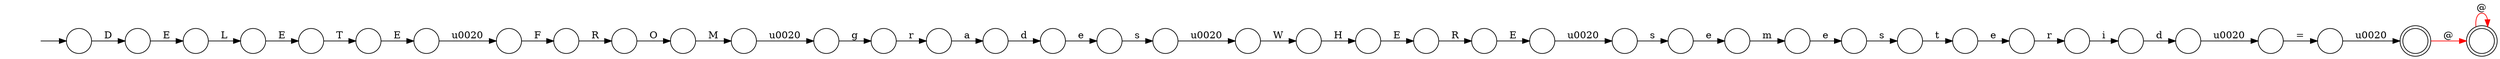 digraph Automaton {
  rankdir = LR;
  0 [shape=circle,label=""];
  0 -> 14 [label="\u0020"]
  1 [shape=circle,label=""];
  1 -> 29 [label="O"]
  2 [shape=circle,label=""];
  2 -> 16 [label="e"]
  3 [shape=circle,label=""];
  3 -> 1 [label="R"]
  4 [shape=circle,label=""];
  4 -> 5 [label="s"]
  5 [shape=circle,label=""];
  5 -> 8 [label="\u0020"]
  6 [shape=circle,label=""];
  6 -> 35 [label="e"]
  7 [shape=circle,label=""];
  7 -> 33 [label="r"]
  8 [shape=circle,label=""];
  8 -> 20 [label="W"]
  9 [shape=circle,label=""];
  9 -> 21 [label="i"]
  10 [shape=circle,label=""];
  10 -> 3 [label="F"]
  11 [shape=circle,label=""];
  11 -> 15 [label="R"]
  12 [shape=circle,label=""];
  12 -> 36 [label="\u0020"]
  13 [shape=circle,label=""];
  13 -> 27 [label="T"]
  14 [shape=doublecircle,label=""];
  14 -> 32 [label="@",color=red]
  15 [shape=circle,label=""];
  15 -> 39 [label="E"]
  16 [shape=circle,label=""];
  16 -> 6 [label="m"]
  17 [shape=circle,label=""];
  17 -> 18 [label="d"]
  18 [shape=circle,label=""];
  18 -> 4 [label="e"]
  19 [shape=circle,label=""];
  19 -> 7 [label="g"]
  20 [shape=circle,label=""];
  20 -> 23 [label="H"]
  21 [shape=circle,label=""];
  21 -> 12 [label="d"]
  22 [shape=circle,label=""];
  22 -> 19 [label="\u0020"]
  23 [shape=circle,label=""];
  23 -> 11 [label="E"]
  24 [shape=circle,label=""];
  24 -> 9 [label="r"]
  25 [shape=circle,label=""];
  25 -> 24 [label="e"]
  26 [shape=circle,label=""];
  26 -> 13 [label="E"]
  27 [shape=circle,label=""];
  27 -> 38 [label="E"]
  28 [shape=circle,label=""];
  initial [shape=plaintext,label=""];
  initial -> 28
  28 -> 31 [label="D"]
  29 [shape=circle,label=""];
  29 -> 22 [label="M"]
  30 [shape=circle,label=""];
  30 -> 26 [label="L"]
  31 [shape=circle,label=""];
  31 -> 30 [label="E"]
  32 [shape=doublecircle,label=""];
  32 -> 32 [label="@",color=red]
  33 [shape=circle,label=""];
  33 -> 17 [label="a"]
  34 [shape=circle,label=""];
  34 -> 25 [label="t"]
  35 [shape=circle,label=""];
  35 -> 34 [label="s"]
  36 [shape=circle,label=""];
  36 -> 0 [label="="]
  37 [shape=circle,label=""];
  37 -> 2 [label="s"]
  38 [shape=circle,label=""];
  38 -> 10 [label="\u0020"]
  39 [shape=circle,label=""];
  39 -> 37 [label="\u0020"]
}
